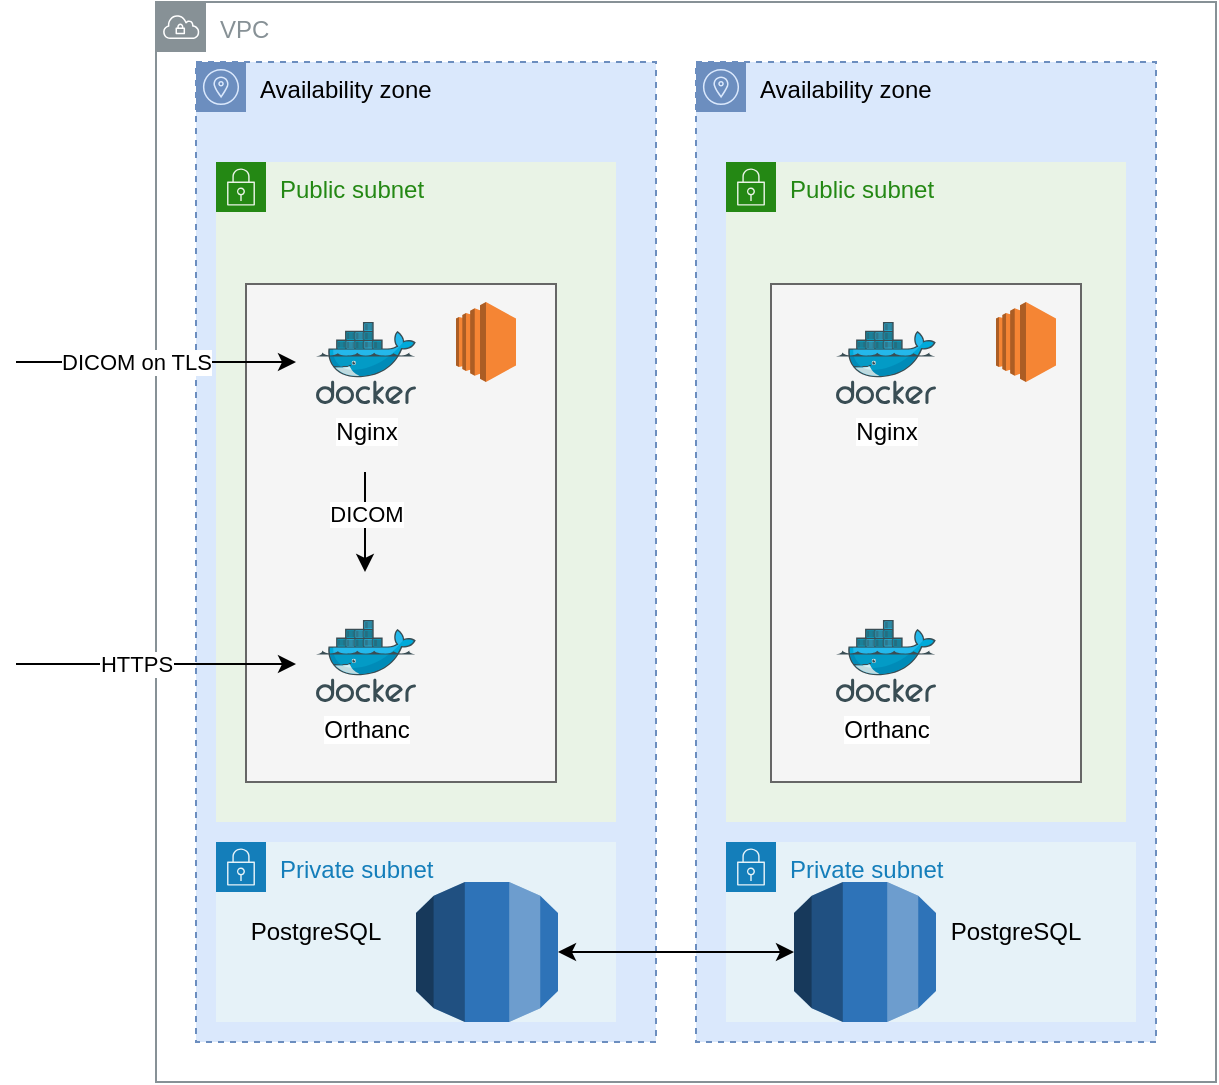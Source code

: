 <mxfile version="13.7.9" type="device"><diagram id="Id-p_WN6aaXOQGrt4kQC" name="Page-1"><mxGraphModel dx="1106" dy="783" grid="1" gridSize="10" guides="1" tooltips="1" connect="1" arrows="1" fold="1" page="1" pageScale="1" pageWidth="850" pageHeight="1100" math="0" shadow="0"><root><mxCell id="0"/><mxCell id="1" parent="0"/><mxCell id="uvsacaL3xhbHoIHA7cR9-9" value="Availability zone" style="outlineConnect=0;html=1;whiteSpace=wrap;fontSize=12;fontStyle=0;shape=mxgraph.aws4.group;grIcon=mxgraph.aws4.group_availability_zone;verticalAlign=top;align=left;spacingLeft=30;dashed=1;fillColor=#dae8fc;strokeColor=#6c8ebf;" parent="1" vertex="1"><mxGeometry x="110" y="60" width="230" height="490" as="geometry"/></mxCell><mxCell id="uvsacaL3xhbHoIHA7cR9-7" value="Public subnet" style="points=[[0,0],[0.25,0],[0.5,0],[0.75,0],[1,0],[1,0.25],[1,0.5],[1,0.75],[1,1],[0.75,1],[0.5,1],[0.25,1],[0,1],[0,0.75],[0,0.5],[0,0.25]];outlineConnect=0;gradientColor=none;html=1;whiteSpace=wrap;fontSize=12;fontStyle=0;shape=mxgraph.aws4.group;grIcon=mxgraph.aws4.group_security_group;grStroke=0;strokeColor=#248814;fillColor=#E9F3E6;verticalAlign=top;align=left;spacingLeft=30;fontColor=#248814;dashed=0;" parent="1" vertex="1"><mxGeometry x="120" y="110" width="200" height="330" as="geometry"/></mxCell><mxCell id="nF-AlgP6xhH0RsmWFkrA-9" value="" style="rounded=0;whiteSpace=wrap;html=1;fillColor=#f5f5f5;strokeColor=#666666;fontColor=#333333;" vertex="1" parent="1"><mxGeometry x="135" y="171" width="155" height="249" as="geometry"/></mxCell><mxCell id="uvsacaL3xhbHoIHA7cR9-11" value="Private subnet" style="points=[[0,0],[0.25,0],[0.5,0],[0.75,0],[1,0],[1,0.25],[1,0.5],[1,0.75],[1,1],[0.75,1],[0.5,1],[0.25,1],[0,1],[0,0.75],[0,0.5],[0,0.25]];outlineConnect=0;gradientColor=none;html=1;whiteSpace=wrap;fontSize=12;fontStyle=0;shape=mxgraph.aws4.group;grIcon=mxgraph.aws4.group_security_group;grStroke=0;strokeColor=#147EBA;fillColor=#E6F2F8;verticalAlign=top;align=left;spacingLeft=30;fontColor=#147EBA;dashed=0;" parent="1" vertex="1"><mxGeometry x="120" y="450" width="200" height="90" as="geometry"/></mxCell><mxCell id="uvsacaL3xhbHoIHA7cR9-2" value="VPC" style="outlineConnect=0;gradientColor=none;html=1;whiteSpace=wrap;fontSize=12;fontStyle=0;shape=mxgraph.aws4.group;grIcon=mxgraph.aws4.group_vpc;strokeColor=#879196;fillColor=none;verticalAlign=top;align=left;spacingLeft=30;fontColor=#879196;dashed=0;" parent="1" vertex="1"><mxGeometry x="90" y="30" width="530" height="540" as="geometry"/></mxCell><mxCell id="uvsacaL3xhbHoIHA7cR9-12" value="Orthanc" style="aspect=fixed;html=1;points=[];align=center;image;fontSize=12;image=img/lib/mscae/Docker.svg;" parent="1" vertex="1"><mxGeometry x="170" y="339" width="50" height="41" as="geometry"/></mxCell><mxCell id="uvsacaL3xhbHoIHA7cR9-13" value="Nginx" style="aspect=fixed;html=1;points=[];align=center;image;fontSize=12;image=img/lib/mscae/Docker.svg;" parent="1" vertex="1"><mxGeometry x="170" y="190" width="50" height="41" as="geometry"/></mxCell><mxCell id="nF-AlgP6xhH0RsmWFkrA-1" value="" style="endArrow=classic;html=1;" edge="1" parent="1"><mxGeometry width="50" height="50" relative="1" as="geometry"><mxPoint x="20" y="361" as="sourcePoint"/><mxPoint x="160" y="361" as="targetPoint"/></mxGeometry></mxCell><mxCell id="nF-AlgP6xhH0RsmWFkrA-2" value="HTTPS" style="edgeLabel;html=1;align=center;verticalAlign=middle;resizable=0;points=[];" vertex="1" connectable="0" parent="nF-AlgP6xhH0RsmWFkrA-1"><mxGeometry x="-0.35" y="-1" relative="1" as="geometry"><mxPoint x="14" y="-1" as="offset"/></mxGeometry></mxCell><mxCell id="nF-AlgP6xhH0RsmWFkrA-3" value="" style="endArrow=classic;html=1;" edge="1" parent="1"><mxGeometry width="50" height="50" relative="1" as="geometry"><mxPoint x="20" y="210" as="sourcePoint"/><mxPoint x="160" y="210" as="targetPoint"/></mxGeometry></mxCell><mxCell id="nF-AlgP6xhH0RsmWFkrA-4" value="DICOM on TLS" style="edgeLabel;html=1;align=center;verticalAlign=middle;resizable=0;points=[];" vertex="1" connectable="0" parent="nF-AlgP6xhH0RsmWFkrA-3"><mxGeometry x="-0.35" y="-1" relative="1" as="geometry"><mxPoint x="14" y="-1" as="offset"/></mxGeometry></mxCell><mxCell id="nF-AlgP6xhH0RsmWFkrA-5" value="" style="endArrow=classic;html=1;" edge="1" parent="1"><mxGeometry width="50" height="50" relative="1" as="geometry"><mxPoint x="194.5" y="265" as="sourcePoint"/><mxPoint x="194.5" y="315" as="targetPoint"/></mxGeometry></mxCell><mxCell id="nF-AlgP6xhH0RsmWFkrA-6" value="DICOM" style="edgeLabel;html=1;align=center;verticalAlign=middle;resizable=0;points=[];" vertex="1" connectable="0" parent="nF-AlgP6xhH0RsmWFkrA-5"><mxGeometry x="-0.35" y="-1" relative="1" as="geometry"><mxPoint x="1" y="4" as="offset"/></mxGeometry></mxCell><mxCell id="nF-AlgP6xhH0RsmWFkrA-8" value="" style="outlineConnect=0;dashed=0;verticalLabelPosition=bottom;verticalAlign=top;align=center;html=1;shape=mxgraph.aws3.ec2;fillColor=#F58534;gradientColor=none;" vertex="1" parent="1"><mxGeometry x="240" y="180" width="30" height="40" as="geometry"/></mxCell><mxCell id="nF-AlgP6xhH0RsmWFkrA-10" value="Availability zone" style="outlineConnect=0;html=1;whiteSpace=wrap;fontSize=12;fontStyle=0;shape=mxgraph.aws4.group;grIcon=mxgraph.aws4.group_availability_zone;verticalAlign=top;align=left;spacingLeft=30;dashed=1;fillColor=#dae8fc;strokeColor=#6c8ebf;" vertex="1" parent="1"><mxGeometry x="360" y="60" width="230" height="490" as="geometry"/></mxCell><mxCell id="nF-AlgP6xhH0RsmWFkrA-11" value="Public subnet" style="points=[[0,0],[0.25,0],[0.5,0],[0.75,0],[1,0],[1,0.25],[1,0.5],[1,0.75],[1,1],[0.75,1],[0.5,1],[0.25,1],[0,1],[0,0.75],[0,0.5],[0,0.25]];outlineConnect=0;gradientColor=none;html=1;whiteSpace=wrap;fontSize=12;fontStyle=0;shape=mxgraph.aws4.group;grIcon=mxgraph.aws4.group_security_group;grStroke=0;strokeColor=#248814;fillColor=#E9F3E6;verticalAlign=top;align=left;spacingLeft=30;fontColor=#248814;dashed=0;" vertex="1" parent="1"><mxGeometry x="375" y="110" width="200" height="330" as="geometry"/></mxCell><mxCell id="nF-AlgP6xhH0RsmWFkrA-12" value="" style="rounded=0;whiteSpace=wrap;html=1;fillColor=#f5f5f5;strokeColor=#666666;fontColor=#333333;" vertex="1" parent="1"><mxGeometry x="397.5" y="171" width="155" height="249" as="geometry"/></mxCell><mxCell id="nF-AlgP6xhH0RsmWFkrA-13" value="" style="outlineConnect=0;dashed=0;verticalLabelPosition=bottom;verticalAlign=top;align=center;html=1;shape=mxgraph.aws3.ec2;fillColor=#F58534;gradientColor=none;" vertex="1" parent="1"><mxGeometry x="510" y="180" width="30" height="40" as="geometry"/></mxCell><mxCell id="nF-AlgP6xhH0RsmWFkrA-14" value="Orthanc" style="aspect=fixed;html=1;points=[];align=center;image;fontSize=12;image=img/lib/mscae/Docker.svg;" vertex="1" parent="1"><mxGeometry x="430" y="339" width="50" height="41" as="geometry"/></mxCell><mxCell id="nF-AlgP6xhH0RsmWFkrA-15" value="Nginx" style="aspect=fixed;html=1;points=[];align=center;image;fontSize=12;image=img/lib/mscae/Docker.svg;" vertex="1" parent="1"><mxGeometry x="430" y="190" width="50" height="41" as="geometry"/></mxCell><mxCell id="nF-AlgP6xhH0RsmWFkrA-17" value="Private subnet" style="points=[[0,0],[0.25,0],[0.5,0],[0.75,0],[1,0],[1,0.25],[1,0.5],[1,0.75],[1,1],[0.75,1],[0.5,1],[0.25,1],[0,1],[0,0.75],[0,0.5],[0,0.25]];outlineConnect=0;gradientColor=none;html=1;whiteSpace=wrap;fontSize=12;fontStyle=0;shape=mxgraph.aws4.group;grIcon=mxgraph.aws4.group_security_group;grStroke=0;strokeColor=#147EBA;fillColor=#E6F2F8;verticalAlign=top;align=left;spacingLeft=30;fontColor=#147EBA;dashed=0;" vertex="1" parent="1"><mxGeometry x="375" y="450" width="205" height="90" as="geometry"/></mxCell><mxCell id="nF-AlgP6xhH0RsmWFkrA-18" value="" style="outlineConnect=0;dashed=0;verticalLabelPosition=bottom;verticalAlign=top;align=center;html=1;shape=mxgraph.aws3.rds;fillColor=#2E73B8;gradientColor=none;" vertex="1" parent="1"><mxGeometry x="409" y="470" width="71" height="70" as="geometry"/></mxCell><mxCell id="nF-AlgP6xhH0RsmWFkrA-19" value="" style="outlineConnect=0;dashed=0;verticalLabelPosition=bottom;verticalAlign=top;align=center;html=1;shape=mxgraph.aws3.rds;fillColor=#2E73B8;gradientColor=none;" vertex="1" parent="1"><mxGeometry x="220" y="470" width="71" height="70" as="geometry"/></mxCell><mxCell id="nF-AlgP6xhH0RsmWFkrA-20" value="PostgreSQL" style="text;html=1;strokeColor=none;fillColor=none;align=center;verticalAlign=middle;whiteSpace=wrap;rounded=0;" vertex="1" parent="1"><mxGeometry x="150" y="485" width="40" height="20" as="geometry"/></mxCell><mxCell id="nF-AlgP6xhH0RsmWFkrA-21" value="PostgreSQL" style="text;html=1;strokeColor=none;fillColor=none;align=center;verticalAlign=middle;whiteSpace=wrap;rounded=0;" vertex="1" parent="1"><mxGeometry x="500" y="485" width="40" height="20" as="geometry"/></mxCell><mxCell id="nF-AlgP6xhH0RsmWFkrA-22" value="" style="endArrow=classic;startArrow=classic;html=1;exitX=1;exitY=0.5;exitDx=0;exitDy=0;exitPerimeter=0;entryX=0;entryY=0.5;entryDx=0;entryDy=0;entryPerimeter=0;" edge="1" parent="1" source="nF-AlgP6xhH0RsmWFkrA-19" target="nF-AlgP6xhH0RsmWFkrA-18"><mxGeometry width="50" height="50" relative="1" as="geometry"><mxPoint x="370" y="370" as="sourcePoint"/><mxPoint x="420" y="320" as="targetPoint"/></mxGeometry></mxCell></root></mxGraphModel></diagram></mxfile>